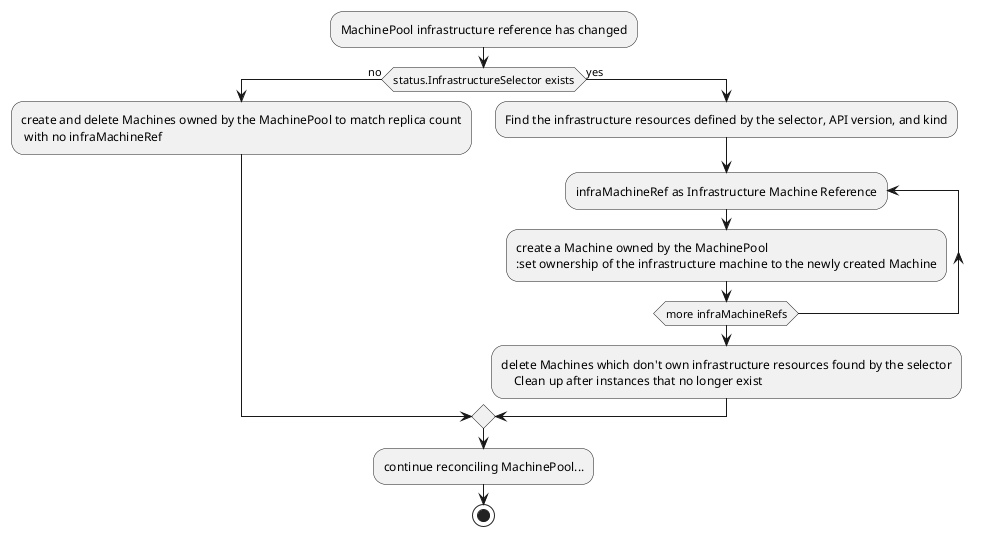 @startuml
:MachinePool infrastructure reference has changed;
if (status.InfrastructureSelector exists) then (no)
    :create and delete Machines owned by the MachinePool to match replica count
     with no infraMachineRef;
else (yes)
    :Find the infrastructure resources defined by the selector, API version, and kind;
    repeat :infraMachineRef as Infrastructure Machine Reference
        :create a Machine owned by the MachinePool
        :set ownership of the infrastructure machine to the newly created Machine;
    repeat while (more infraMachineRefs)
    :delete Machines which don't own infrastructure resources found by the selector
        Clean up after instances that no longer exist;
endif
:continue reconciling MachinePool...;
stop
@enduml
